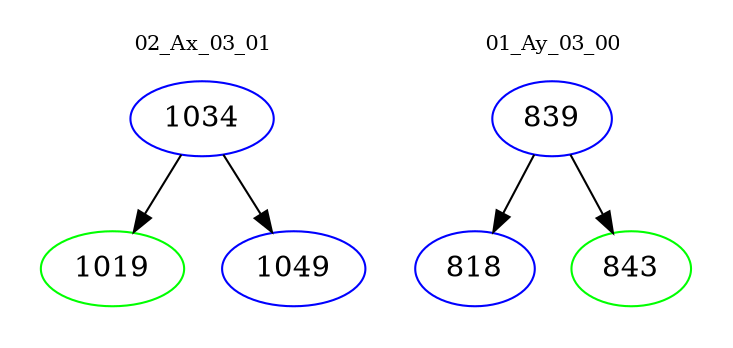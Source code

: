 digraph{
subgraph cluster_0 {
color = white
label = "02_Ax_03_01";
fontsize=10;
T0_1034 [label="1034", color="blue"]
T0_1034 -> T0_1019 [color="black"]
T0_1019 [label="1019", color="green"]
T0_1034 -> T0_1049 [color="black"]
T0_1049 [label="1049", color="blue"]
}
subgraph cluster_1 {
color = white
label = "01_Ay_03_00";
fontsize=10;
T1_839 [label="839", color="blue"]
T1_839 -> T1_818 [color="black"]
T1_818 [label="818", color="blue"]
T1_839 -> T1_843 [color="black"]
T1_843 [label="843", color="green"]
}
}
